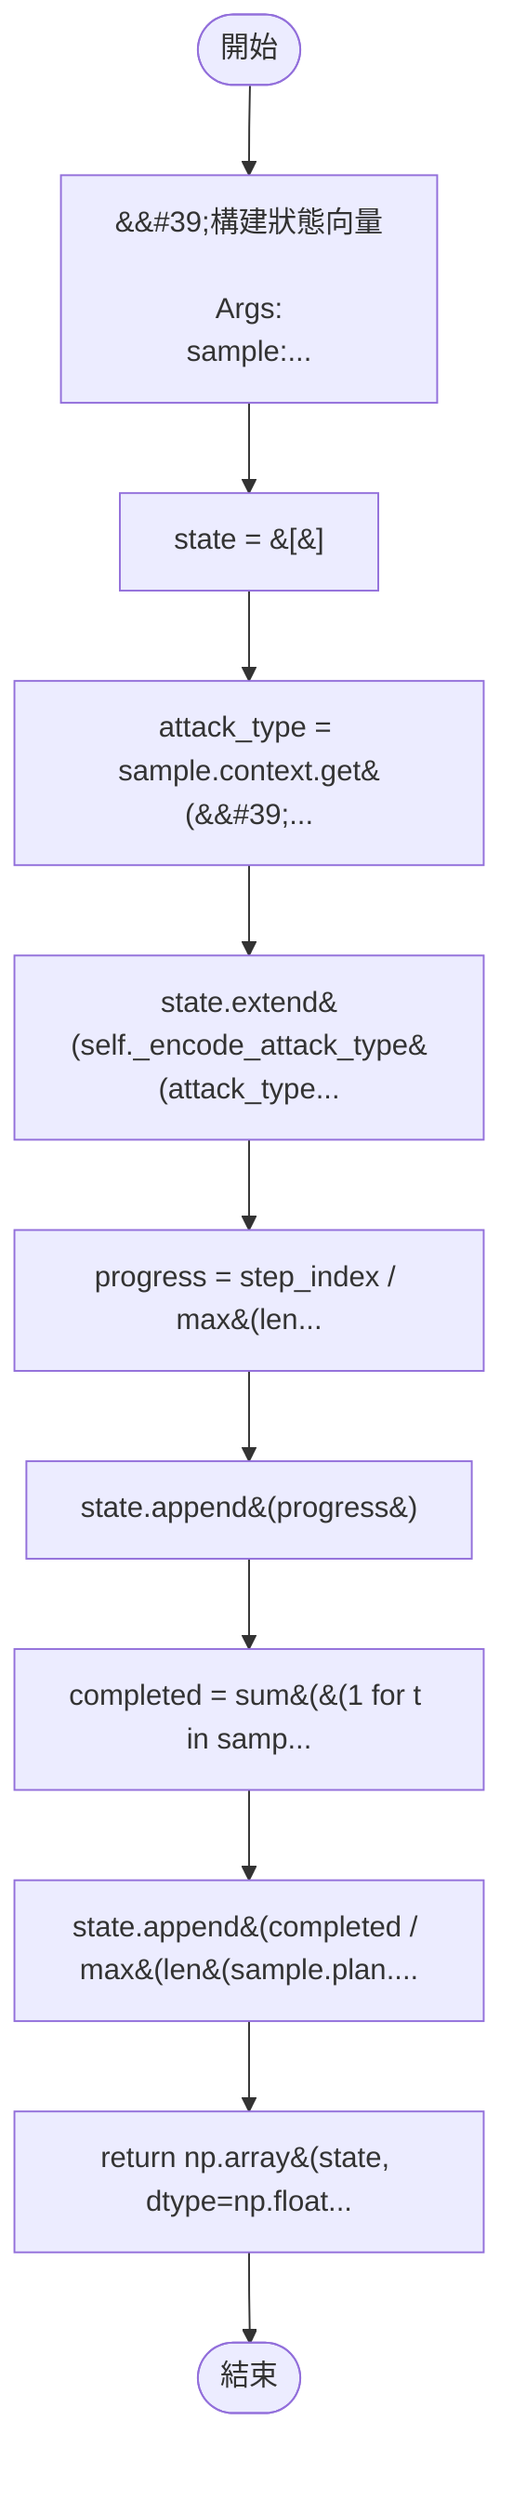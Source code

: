 flowchart TB
    n1([開始])
    n2([結束])
    n3[&amp;&#35;39;構建狀態向量\n\n        Args:\n            sample:...]
    n4[state = &#91;&#93;]
    n5[attack_type = sample.context.get&#40;&amp;&#35;39;...]
    n6[state.extend&#40;self._encode_attack_type&#40;attack_type...]
    n7[progress = step_index / max&#40;len...]
    n8[state.append&#40;progress&#41;]
    n9[completed = sum&#40;&#40;1 for t in samp...]
    n10[state.append&#40;completed / max&#40;len&#40;sample.plan....]
    n11[return np.array&#40;state, dtype=np.float...]
    n1 --> n3
    n3 --> n4
    n4 --> n5
    n5 --> n6
    n6 --> n7
    n7 --> n8
    n8 --> n9
    n9 --> n10
    n10 --> n11
    n11 --> n2